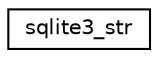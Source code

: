 digraph "Graphical Class Hierarchy"
{
 // LATEX_PDF_SIZE
  edge [fontname="Helvetica",fontsize="10",labelfontname="Helvetica",labelfontsize="10"];
  node [fontname="Helvetica",fontsize="10",shape=record];
  rankdir="LR";
  Node0 [label="sqlite3_str",height=0.2,width=0.4,color="black", fillcolor="white", style="filled",URL="$db/d1b/sqlite3_8c.html#d3/def/structsqlite3__str",tooltip=" "];
}
